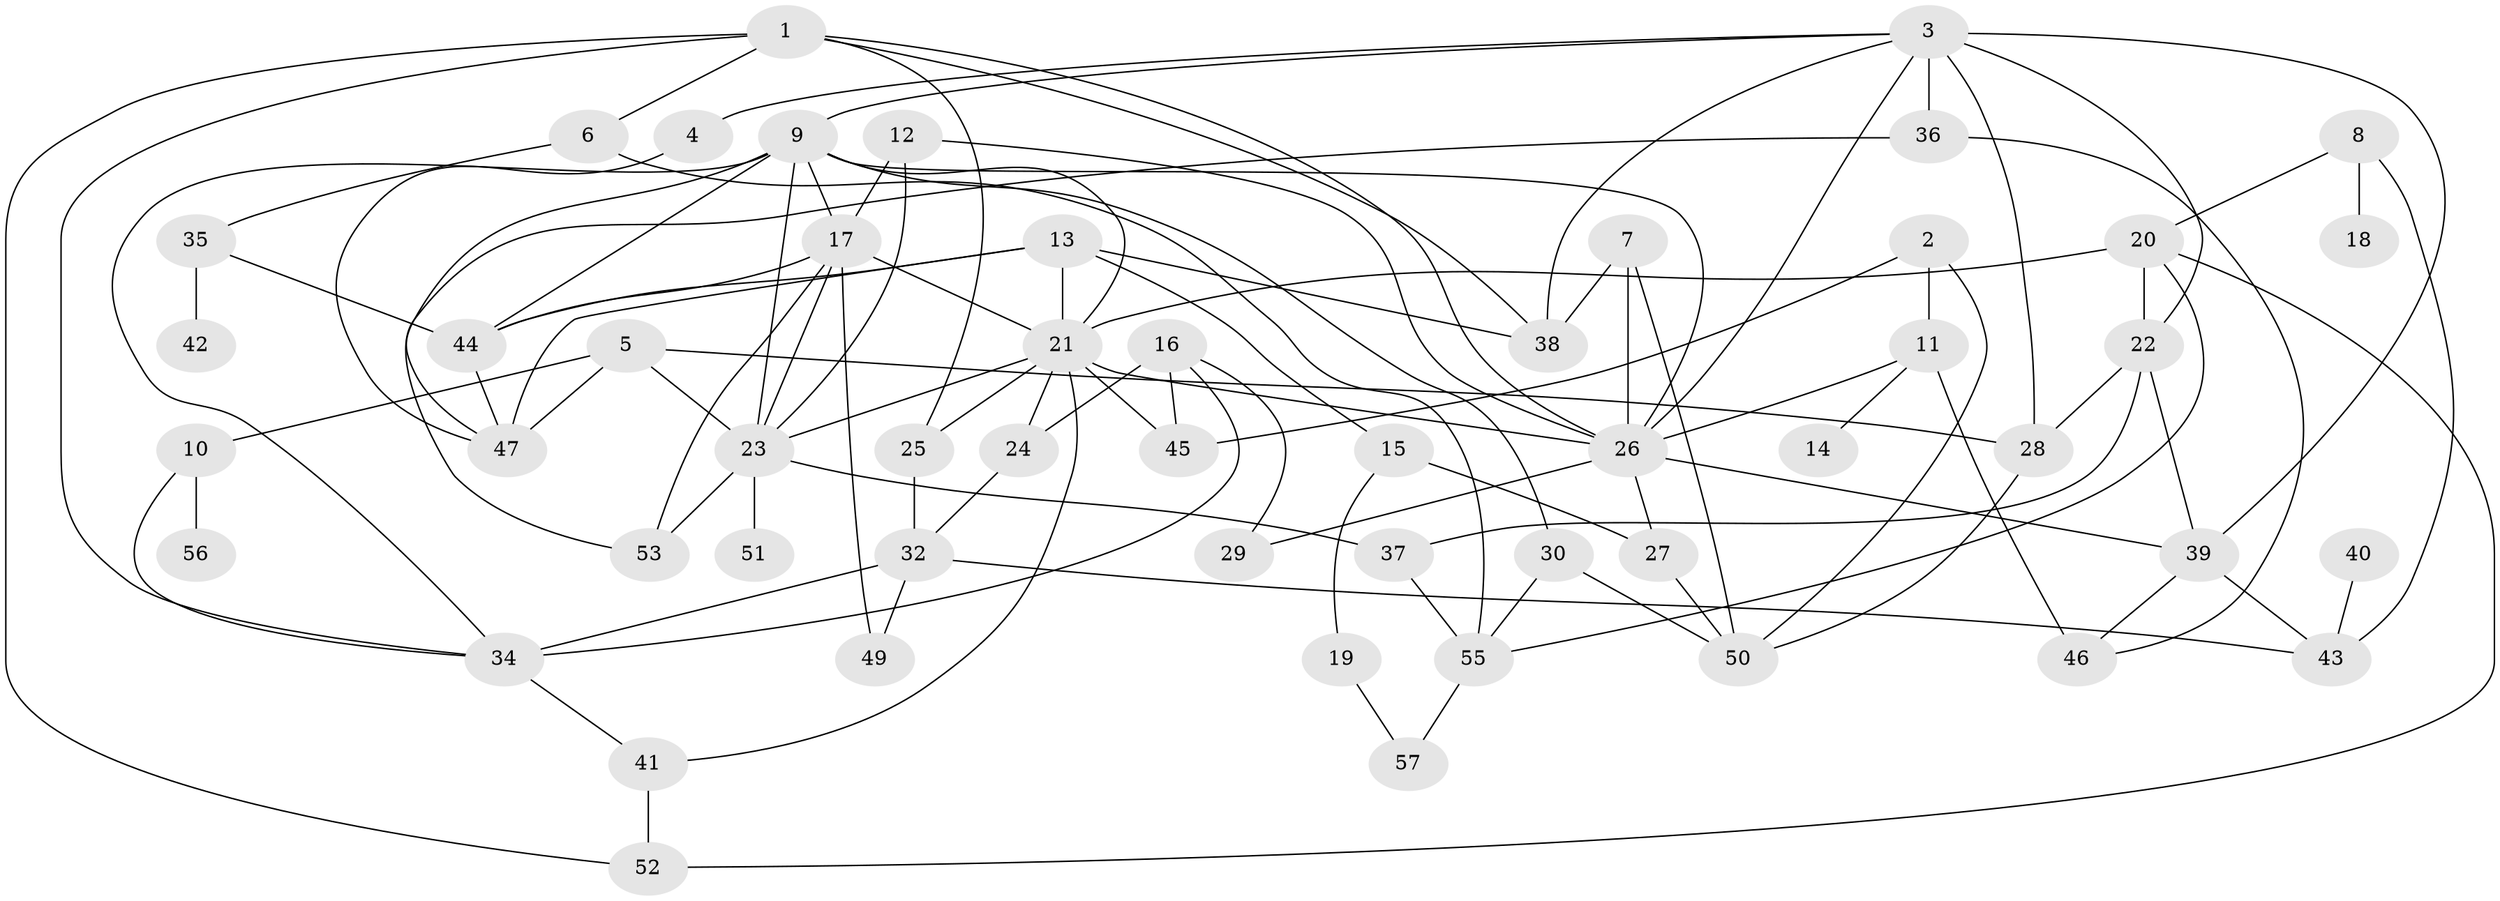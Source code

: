 // original degree distribution, {3: 0.22413793103448276, 4: 0.13793103448275862, 1: 0.1896551724137931, 2: 0.21551724137931033, 8: 0.008620689655172414, 5: 0.1206896551724138, 6: 0.04310344827586207, 7: 0.017241379310344827, 0: 0.04310344827586207}
// Generated by graph-tools (version 1.1) at 2025/33/03/09/25 02:33:45]
// undirected, 53 vertices, 103 edges
graph export_dot {
graph [start="1"]
  node [color=gray90,style=filled];
  1;
  2;
  3;
  4;
  5;
  6;
  7;
  8;
  9;
  10;
  11;
  12;
  13;
  14;
  15;
  16;
  17;
  18;
  19;
  20;
  21;
  22;
  23;
  24;
  25;
  26;
  27;
  28;
  29;
  30;
  32;
  34;
  35;
  36;
  37;
  38;
  39;
  40;
  41;
  42;
  43;
  44;
  45;
  46;
  47;
  49;
  50;
  51;
  52;
  53;
  55;
  56;
  57;
  1 -- 6 [weight=1.0];
  1 -- 25 [weight=1.0];
  1 -- 26 [weight=1.0];
  1 -- 34 [weight=1.0];
  1 -- 38 [weight=1.0];
  1 -- 52 [weight=1.0];
  2 -- 11 [weight=1.0];
  2 -- 45 [weight=1.0];
  2 -- 50 [weight=1.0];
  3 -- 4 [weight=1.0];
  3 -- 9 [weight=1.0];
  3 -- 22 [weight=1.0];
  3 -- 26 [weight=1.0];
  3 -- 28 [weight=1.0];
  3 -- 36 [weight=2.0];
  3 -- 38 [weight=1.0];
  3 -- 39 [weight=1.0];
  4 -- 47 [weight=1.0];
  5 -- 10 [weight=1.0];
  5 -- 23 [weight=1.0];
  5 -- 28 [weight=1.0];
  5 -- 47 [weight=2.0];
  6 -- 35 [weight=1.0];
  6 -- 55 [weight=1.0];
  7 -- 26 [weight=1.0];
  7 -- 38 [weight=3.0];
  7 -- 50 [weight=1.0];
  8 -- 18 [weight=1.0];
  8 -- 20 [weight=1.0];
  8 -- 43 [weight=1.0];
  9 -- 17 [weight=1.0];
  9 -- 21 [weight=1.0];
  9 -- 23 [weight=1.0];
  9 -- 26 [weight=1.0];
  9 -- 30 [weight=1.0];
  9 -- 34 [weight=1.0];
  9 -- 44 [weight=1.0];
  9 -- 47 [weight=1.0];
  10 -- 34 [weight=1.0];
  10 -- 56 [weight=1.0];
  11 -- 14 [weight=1.0];
  11 -- 26 [weight=1.0];
  11 -- 46 [weight=2.0];
  12 -- 17 [weight=1.0];
  12 -- 23 [weight=1.0];
  12 -- 26 [weight=1.0];
  13 -- 15 [weight=1.0];
  13 -- 21 [weight=1.0];
  13 -- 38 [weight=1.0];
  13 -- 44 [weight=1.0];
  13 -- 47 [weight=1.0];
  15 -- 19 [weight=1.0];
  15 -- 27 [weight=1.0];
  16 -- 24 [weight=1.0];
  16 -- 29 [weight=1.0];
  16 -- 34 [weight=1.0];
  16 -- 45 [weight=1.0];
  17 -- 21 [weight=1.0];
  17 -- 23 [weight=1.0];
  17 -- 44 [weight=1.0];
  17 -- 49 [weight=1.0];
  17 -- 53 [weight=1.0];
  19 -- 57 [weight=1.0];
  20 -- 21 [weight=1.0];
  20 -- 22 [weight=1.0];
  20 -- 52 [weight=1.0];
  20 -- 55 [weight=1.0];
  21 -- 23 [weight=1.0];
  21 -- 24 [weight=1.0];
  21 -- 25 [weight=1.0];
  21 -- 26 [weight=1.0];
  21 -- 41 [weight=1.0];
  21 -- 45 [weight=2.0];
  22 -- 28 [weight=1.0];
  22 -- 37 [weight=2.0];
  22 -- 39 [weight=1.0];
  23 -- 37 [weight=1.0];
  23 -- 51 [weight=1.0];
  23 -- 53 [weight=1.0];
  24 -- 32 [weight=1.0];
  25 -- 32 [weight=1.0];
  26 -- 27 [weight=1.0];
  26 -- 29 [weight=2.0];
  26 -- 39 [weight=1.0];
  27 -- 50 [weight=1.0];
  28 -- 50 [weight=1.0];
  30 -- 50 [weight=1.0];
  30 -- 55 [weight=1.0];
  32 -- 34 [weight=1.0];
  32 -- 43 [weight=1.0];
  32 -- 49 [weight=1.0];
  34 -- 41 [weight=1.0];
  35 -- 42 [weight=1.0];
  35 -- 44 [weight=1.0];
  36 -- 46 [weight=1.0];
  36 -- 53 [weight=1.0];
  37 -- 55 [weight=1.0];
  39 -- 43 [weight=1.0];
  39 -- 46 [weight=1.0];
  40 -- 43 [weight=1.0];
  41 -- 52 [weight=1.0];
  44 -- 47 [weight=1.0];
  55 -- 57 [weight=1.0];
}
